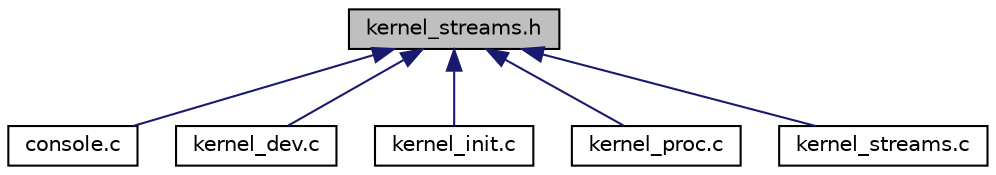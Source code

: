 digraph "kernel_streams.h"
{
  edge [fontname="Helvetica",fontsize="10",labelfontname="Helvetica",labelfontsize="10"];
  node [fontname="Helvetica",fontsize="10",shape=record];
  Node13 [label="kernel_streams.h",height=0.2,width=0.4,color="black", fillcolor="grey75", style="filled", fontcolor="black"];
  Node13 -> Node14 [dir="back",color="midnightblue",fontsize="10",style="solid"];
  Node14 [label="console.c",height=0.2,width=0.4,color="black", fillcolor="white", style="filled",URL="$console_8c_source.html"];
  Node13 -> Node15 [dir="back",color="midnightblue",fontsize="10",style="solid"];
  Node15 [label="kernel_dev.c",height=0.2,width=0.4,color="black", fillcolor="white", style="filled",URL="$kernel__dev_8c_source.html"];
  Node13 -> Node16 [dir="back",color="midnightblue",fontsize="10",style="solid"];
  Node16 [label="kernel_init.c",height=0.2,width=0.4,color="black", fillcolor="white", style="filled",URL="$kernel__init_8c_source.html"];
  Node13 -> Node17 [dir="back",color="midnightblue",fontsize="10",style="solid"];
  Node17 [label="kernel_proc.c",height=0.2,width=0.4,color="black", fillcolor="white", style="filled",URL="$kernel__proc_8c_source.html"];
  Node13 -> Node18 [dir="back",color="midnightblue",fontsize="10",style="solid"];
  Node18 [label="kernel_streams.c",height=0.2,width=0.4,color="black", fillcolor="white", style="filled",URL="$kernel__streams_8c_source.html"];
}
